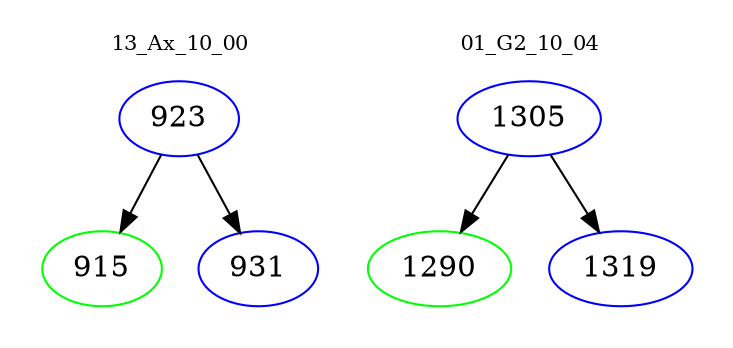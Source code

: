 digraph{
subgraph cluster_0 {
color = white
label = "13_Ax_10_00";
fontsize=10;
T0_923 [label="923", color="blue"]
T0_923 -> T0_915 [color="black"]
T0_915 [label="915", color="green"]
T0_923 -> T0_931 [color="black"]
T0_931 [label="931", color="blue"]
}
subgraph cluster_1 {
color = white
label = "01_G2_10_04";
fontsize=10;
T1_1305 [label="1305", color="blue"]
T1_1305 -> T1_1290 [color="black"]
T1_1290 [label="1290", color="green"]
T1_1305 -> T1_1319 [color="black"]
T1_1319 [label="1319", color="blue"]
}
}
